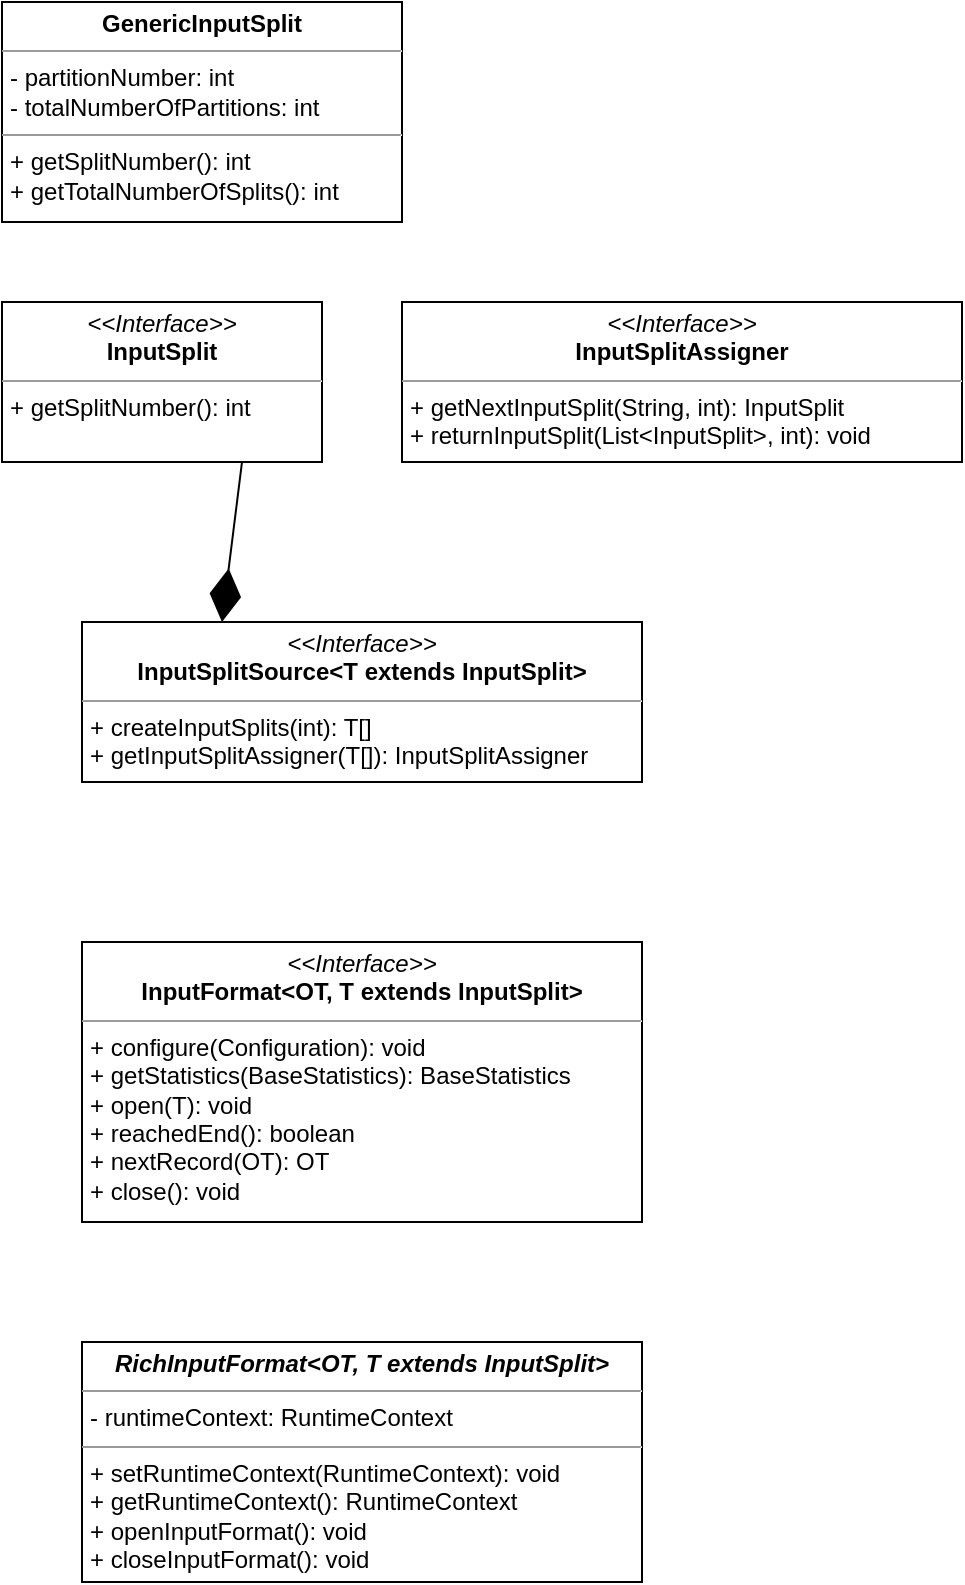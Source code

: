 <mxfile version="16.5.1" type="device"><diagram id="XYuX-iTYbek_JAupWoyY" name="第 1 页"><mxGraphModel dx="1186" dy="737" grid="1" gridSize="10" guides="1" tooltips="1" connect="1" arrows="1" fold="1" page="1" pageScale="1" pageWidth="827" pageHeight="1169" math="0" shadow="0"><root><mxCell id="0"/><mxCell id="1" parent="0"/><mxCell id="LbgrEKOEFQKqv1UbFvLZ-1" value="&lt;p style=&quot;margin: 0px ; margin-top: 4px ; text-align: center&quot;&gt;&lt;i&gt;&amp;lt;&amp;lt;Interface&amp;gt;&amp;gt;&lt;/i&gt;&lt;br&gt;&lt;b&gt;InputSplit&lt;/b&gt;&lt;/p&gt;&lt;hr size=&quot;1&quot;&gt;&lt;p style=&quot;margin: 0px ; margin-left: 4px&quot;&gt;+ getSplitNumber(): int&lt;br&gt;&lt;/p&gt;" style="verticalAlign=top;align=left;overflow=fill;fontSize=12;fontFamily=Helvetica;html=1;" vertex="1" parent="1"><mxGeometry x="160" y="160" width="160" height="80" as="geometry"/></mxCell><mxCell id="LbgrEKOEFQKqv1UbFvLZ-2" value="&lt;p style=&quot;margin: 0px ; margin-top: 4px ; text-align: center&quot;&gt;&lt;i&gt;&amp;lt;&amp;lt;Interface&amp;gt;&amp;gt;&lt;/i&gt;&lt;br&gt;&lt;b&gt;InputSplitAssigner&lt;/b&gt;&lt;/p&gt;&lt;hr size=&quot;1&quot;&gt;&lt;p style=&quot;margin: 0px ; margin-left: 4px&quot;&gt;+ getNextInputSplit(String, int): InputSplit&lt;/p&gt;&lt;p style=&quot;margin: 0px ; margin-left: 4px&quot;&gt;+ returnInputSplit(List&amp;lt;InputSplit&amp;gt;, int): void&lt;/p&gt;" style="verticalAlign=top;align=left;overflow=fill;fontSize=12;fontFamily=Helvetica;html=1;" vertex="1" parent="1"><mxGeometry x="360" y="160" width="280" height="80" as="geometry"/></mxCell><mxCell id="LbgrEKOEFQKqv1UbFvLZ-4" value="&lt;p style=&quot;margin: 0px ; margin-top: 4px ; text-align: center&quot;&gt;&lt;i&gt;&amp;lt;&amp;lt;Interface&amp;gt;&amp;gt;&lt;/i&gt;&lt;br&gt;&lt;b&gt;InputSplitSource&amp;lt;T extends InputSplit&amp;gt;&lt;/b&gt;&lt;br&gt;&lt;/p&gt;&lt;hr size=&quot;1&quot;&gt;&lt;p style=&quot;margin: 0px ; margin-left: 4px&quot;&gt;+ createInputSplits(int): T[]&lt;/p&gt;&lt;p style=&quot;margin: 0px ; margin-left: 4px&quot;&gt;+ getInputSplitAssigner(T[]): InputSplitAssigner&lt;/p&gt;" style="verticalAlign=top;align=left;overflow=fill;fontSize=12;fontFamily=Helvetica;html=1;" vertex="1" parent="1"><mxGeometry x="200" y="320" width="280" height="80" as="geometry"/></mxCell><mxCell id="LbgrEKOEFQKqv1UbFvLZ-5" value="&lt;p style=&quot;margin: 0px ; margin-top: 4px ; text-align: center&quot;&gt;&lt;i&gt;&amp;lt;&amp;lt;Interface&amp;gt;&amp;gt;&lt;/i&gt;&lt;br&gt;&lt;b&gt;InputFormat&amp;lt;OT, T extends InputSplit&amp;gt;&lt;/b&gt;&lt;/p&gt;&lt;hr size=&quot;1&quot;&gt;&lt;p style=&quot;margin: 0px ; margin-left: 4px&quot;&gt;+ configure(Configuration): void&lt;/p&gt;&lt;p style=&quot;margin: 0px ; margin-left: 4px&quot;&gt;+ getStatistics(BaseStatistics): BaseStatistics&lt;/p&gt;&lt;p style=&quot;margin: 0px ; margin-left: 4px&quot;&gt;+ open(T): void&lt;/p&gt;&lt;p style=&quot;margin: 0px ; margin-left: 4px&quot;&gt;+ reachedEnd(): boolean&lt;/p&gt;&lt;p style=&quot;margin: 0px ; margin-left: 4px&quot;&gt;+ nextRecord(OT): OT&lt;/p&gt;&lt;p style=&quot;margin: 0px ; margin-left: 4px&quot;&gt;+ close(): void&lt;/p&gt;" style="verticalAlign=top;align=left;overflow=fill;fontSize=12;fontFamily=Helvetica;html=1;" vertex="1" parent="1"><mxGeometry x="200" y="480" width="280" height="140" as="geometry"/></mxCell><mxCell id="LbgrEKOEFQKqv1UbFvLZ-6" value="&lt;p style=&quot;margin: 0px ; margin-top: 4px ; text-align: center&quot;&gt;&lt;b&gt;GenericInputSplit&lt;/b&gt;&lt;br&gt;&lt;/p&gt;&lt;hr size=&quot;1&quot;&gt;&lt;p style=&quot;margin: 0px ; margin-left: 4px&quot;&gt;- partitionNumber: int&lt;/p&gt;&lt;p style=&quot;margin: 0px ; margin-left: 4px&quot;&gt;- totalNumberOfPartitions: int&lt;/p&gt;&lt;hr size=&quot;1&quot;&gt;&lt;p style=&quot;margin: 0px ; margin-left: 4px&quot;&gt;+ getSplitNumber(): int&lt;/p&gt;&lt;p style=&quot;margin: 0px ; margin-left: 4px&quot;&gt;+ getTotalNumberOfSplits(): int&lt;/p&gt;" style="verticalAlign=top;align=left;overflow=fill;fontSize=12;fontFamily=Helvetica;html=1;" vertex="1" parent="1"><mxGeometry x="160" y="10" width="200" height="110" as="geometry"/></mxCell><mxCell id="LbgrEKOEFQKqv1UbFvLZ-7" value="&lt;p style=&quot;margin: 0px ; margin-top: 4px ; text-align: center&quot;&gt;&lt;b&gt;&lt;i&gt;RichInputFormat&amp;lt;OT, T extends InputSplit&amp;gt;&lt;/i&gt;&lt;/b&gt;&lt;br&gt;&lt;/p&gt;&lt;hr size=&quot;1&quot;&gt;&lt;p style=&quot;margin: 0px ; margin-left: 4px&quot;&gt;- runtimeContext: RuntimeContext&lt;/p&gt;&lt;hr size=&quot;1&quot;&gt;&lt;p style=&quot;margin: 0px ; margin-left: 4px&quot;&gt;+ setRuntimeContext(RuntimeContext): void&lt;/p&gt;&lt;p style=&quot;margin: 0px ; margin-left: 4px&quot;&gt;+ getRuntimeContext(): RuntimeContext&lt;/p&gt;&lt;p style=&quot;margin: 0px ; margin-left: 4px&quot;&gt;+ openInputFormat(): void&lt;/p&gt;&lt;p style=&quot;margin: 0px ; margin-left: 4px&quot;&gt;+ closeInputFormat(): void&lt;/p&gt;" style="verticalAlign=top;align=left;overflow=fill;fontSize=12;fontFamily=Helvetica;html=1;" vertex="1" parent="1"><mxGeometry x="200" y="680" width="280" height="120" as="geometry"/></mxCell><mxCell id="LbgrEKOEFQKqv1UbFvLZ-8" value="" style="endArrow=diamondThin;endFill=1;endSize=24;html=1;rounded=0;exitX=0.75;exitY=1;exitDx=0;exitDy=0;entryX=0.25;entryY=0;entryDx=0;entryDy=0;" edge="1" parent="1" source="LbgrEKOEFQKqv1UbFvLZ-1" target="LbgrEKOEFQKqv1UbFvLZ-4"><mxGeometry width="160" relative="1" as="geometry"><mxPoint x="30" y="380" as="sourcePoint"/><mxPoint x="190" y="380" as="targetPoint"/></mxGeometry></mxCell></root></mxGraphModel></diagram></mxfile>